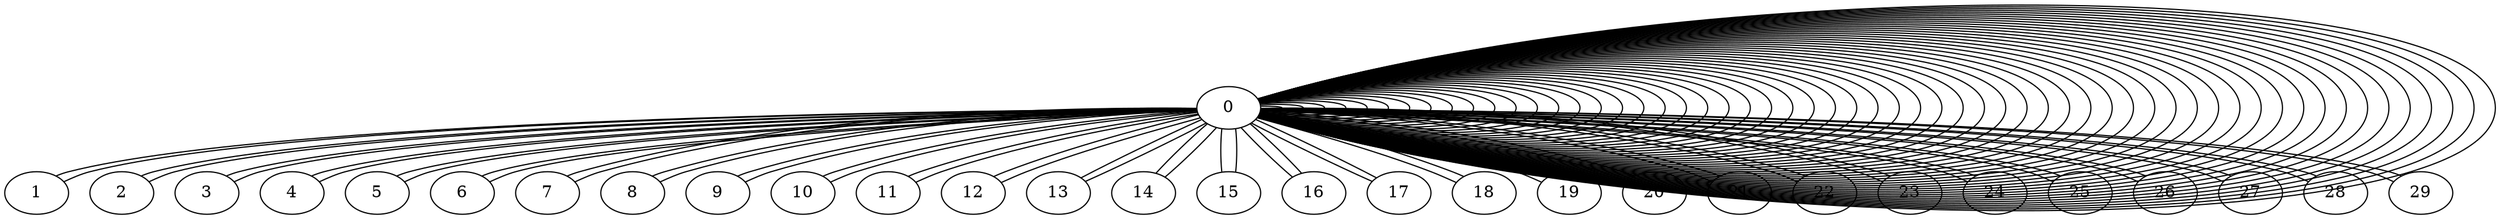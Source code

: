 graph G {
  0,0 -- 1,0;
  0,0 -- 2,0;
  0,0 -- 3,0;
  0,0 -- 4,0;
  0,0 -- 5,0;
  0,0 -- 6,0;
  0,0 -- 7,0;
  0,0 -- 8,0;
  0,0 -- 9,0;
  0,0 -- 10,0;
  0,0 -- 11,0;
  0,0 -- 12,0;
  0,0 -- 13,0;
  0,0 -- 14,0;
  0,0 -- 15,0;
  0,0 -- 16,0;
  0,0 -- 17,0;
  0,0 -- 18,0;
  0,0 -- 19,0;
  0,0 -- 20,0;
  0,0 -- 21,0;
  0,0 -- 22,0;
  0,0 -- 23,0;
  0,0 -- 24,0;
  0,0 -- 25,0;
  0,0 -- 26,0;
  0,0 -- 27,0;
  0,0 -- 28,0;
  0,0 -- 29,0;
}